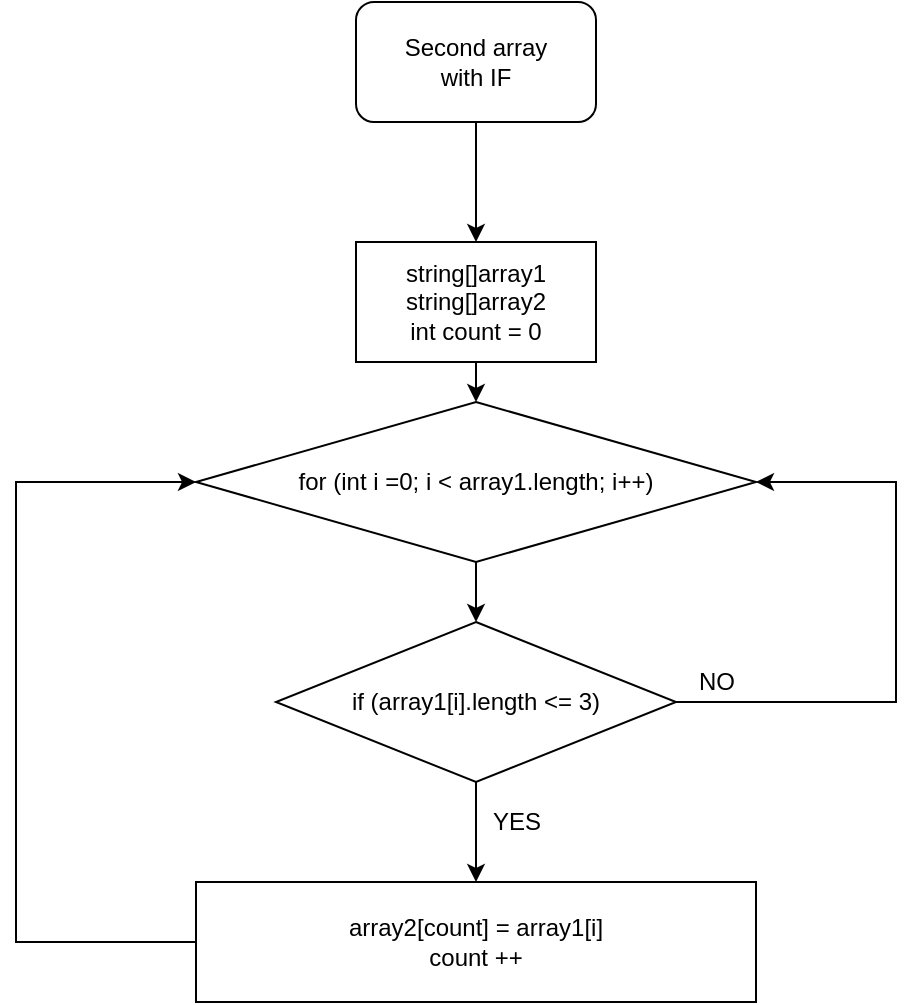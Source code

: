 <mxfile version="20.8.16" type="device"><diagram name="Strona-1" id="2y9R1ENrfPpRFjUXzZBg"><mxGraphModel dx="726" dy="407" grid="1" gridSize="10" guides="1" tooltips="1" connect="1" arrows="1" fold="1" page="1" pageScale="1" pageWidth="827" pageHeight="1169" math="0" shadow="0"><root><mxCell id="0"/><mxCell id="1" parent="0"/><mxCell id="RpYDoyfbo7gyqYUJI3dz-7" style="edgeStyle=orthogonalEdgeStyle;rounded=0;orthogonalLoop=1;jettySize=auto;html=1;exitX=0.5;exitY=1;exitDx=0;exitDy=0;entryX=0.5;entryY=0;entryDx=0;entryDy=0;" edge="1" parent="1" source="RpYDoyfbo7gyqYUJI3dz-1" target="RpYDoyfbo7gyqYUJI3dz-3"><mxGeometry relative="1" as="geometry"/></mxCell><mxCell id="RpYDoyfbo7gyqYUJI3dz-1" value="Second array&lt;br&gt;with IF" style="rounded=1;whiteSpace=wrap;html=1;" vertex="1" parent="1"><mxGeometry x="320" y="240" width="120" height="60" as="geometry"/></mxCell><mxCell id="RpYDoyfbo7gyqYUJI3dz-8" style="edgeStyle=orthogonalEdgeStyle;rounded=0;orthogonalLoop=1;jettySize=auto;html=1;exitX=0.5;exitY=1;exitDx=0;exitDy=0;entryX=0.5;entryY=0;entryDx=0;entryDy=0;" edge="1" parent="1" source="RpYDoyfbo7gyqYUJI3dz-3" target="RpYDoyfbo7gyqYUJI3dz-4"><mxGeometry relative="1" as="geometry"/></mxCell><mxCell id="RpYDoyfbo7gyqYUJI3dz-3" value="string[]array1&lt;br&gt;string[]array2&lt;br&gt;int count = 0" style="rounded=0;whiteSpace=wrap;html=1;" vertex="1" parent="1"><mxGeometry x="320" y="360" width="120" height="60" as="geometry"/></mxCell><mxCell id="RpYDoyfbo7gyqYUJI3dz-9" style="edgeStyle=orthogonalEdgeStyle;rounded=0;orthogonalLoop=1;jettySize=auto;html=1;exitX=0.5;exitY=1;exitDx=0;exitDy=0;entryX=0.5;entryY=0;entryDx=0;entryDy=0;" edge="1" parent="1" source="RpYDoyfbo7gyqYUJI3dz-4" target="RpYDoyfbo7gyqYUJI3dz-5"><mxGeometry relative="1" as="geometry"/></mxCell><mxCell id="RpYDoyfbo7gyqYUJI3dz-4" value="for (int i =0; i &amp;lt; array1.length; i++)" style="rhombus;whiteSpace=wrap;html=1;" vertex="1" parent="1"><mxGeometry x="240" y="440" width="280" height="80" as="geometry"/></mxCell><mxCell id="RpYDoyfbo7gyqYUJI3dz-10" style="edgeStyle=orthogonalEdgeStyle;rounded=0;orthogonalLoop=1;jettySize=auto;html=1;exitX=0.5;exitY=1;exitDx=0;exitDy=0;entryX=0.5;entryY=0;entryDx=0;entryDy=0;" edge="1" parent="1" source="RpYDoyfbo7gyqYUJI3dz-5" target="RpYDoyfbo7gyqYUJI3dz-6"><mxGeometry relative="1" as="geometry"/></mxCell><mxCell id="RpYDoyfbo7gyqYUJI3dz-12" style="edgeStyle=orthogonalEdgeStyle;rounded=0;orthogonalLoop=1;jettySize=auto;html=1;exitX=1;exitY=0.5;exitDx=0;exitDy=0;entryX=1;entryY=0.5;entryDx=0;entryDy=0;" edge="1" parent="1" source="RpYDoyfbo7gyqYUJI3dz-5" target="RpYDoyfbo7gyqYUJI3dz-4"><mxGeometry relative="1" as="geometry"><Array as="points"><mxPoint x="590" y="590"/><mxPoint x="590" y="480"/></Array></mxGeometry></mxCell><mxCell id="RpYDoyfbo7gyqYUJI3dz-5" value="if (array1[i].length &amp;lt;= 3)" style="rhombus;whiteSpace=wrap;html=1;" vertex="1" parent="1"><mxGeometry x="280" y="550" width="200" height="80" as="geometry"/></mxCell><mxCell id="RpYDoyfbo7gyqYUJI3dz-11" style="edgeStyle=orthogonalEdgeStyle;rounded=0;orthogonalLoop=1;jettySize=auto;html=1;exitX=0;exitY=0.5;exitDx=0;exitDy=0;entryX=0;entryY=0.5;entryDx=0;entryDy=0;" edge="1" parent="1" source="RpYDoyfbo7gyqYUJI3dz-6" target="RpYDoyfbo7gyqYUJI3dz-4"><mxGeometry relative="1" as="geometry"><Array as="points"><mxPoint x="150" y="710"/><mxPoint x="150" y="480"/></Array></mxGeometry></mxCell><mxCell id="RpYDoyfbo7gyqYUJI3dz-6" value="array2[count] = array1[i]&lt;br&gt;count ++" style="rounded=0;whiteSpace=wrap;html=1;" vertex="1" parent="1"><mxGeometry x="240" y="680" width="280" height="60" as="geometry"/></mxCell><mxCell id="RpYDoyfbo7gyqYUJI3dz-13" value="NO" style="text;html=1;align=center;verticalAlign=middle;resizable=0;points=[];autosize=1;strokeColor=none;fillColor=none;" vertex="1" parent="1"><mxGeometry x="480" y="565" width="40" height="30" as="geometry"/></mxCell><mxCell id="RpYDoyfbo7gyqYUJI3dz-14" value="YES" style="text;html=1;align=center;verticalAlign=middle;resizable=0;points=[];autosize=1;strokeColor=none;fillColor=none;" vertex="1" parent="1"><mxGeometry x="375" y="635" width="50" height="30" as="geometry"/></mxCell></root></mxGraphModel></diagram></mxfile>